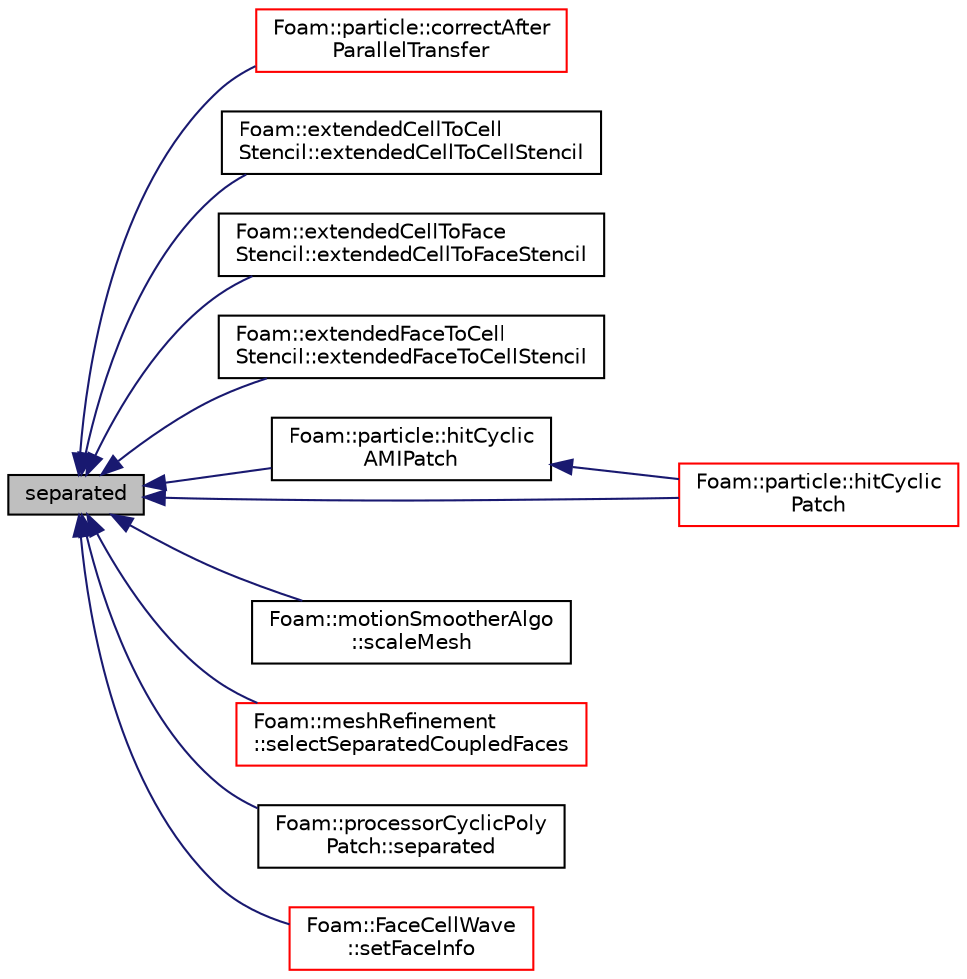 digraph "separated"
{
  bgcolor="transparent";
  edge [fontname="Helvetica",fontsize="10",labelfontname="Helvetica",labelfontsize="10"];
  node [fontname="Helvetica",fontsize="10",shape=record];
  rankdir="LR";
  Node1 [label="separated",height=0.2,width=0.4,color="black", fillcolor="grey75", style="filled", fontcolor="black"];
  Node1 -> Node2 [dir="back",color="midnightblue",fontsize="10",style="solid",fontname="Helvetica"];
  Node2 [label="Foam::particle::correctAfter\lParallelTransfer",height=0.2,width=0.4,color="red",URL="$a01813.html#abf3eaa39fbf239fede9c5c4af58c851d",tooltip="Convert processor patch addressing to the global equivalents. "];
  Node1 -> Node3 [dir="back",color="midnightblue",fontsize="10",style="solid",fontname="Helvetica"];
  Node3 [label="Foam::extendedCellToCell\lStencil::extendedCellToCellStencil",height=0.2,width=0.4,color="black",URL="$a00704.html#a8d6ebc776c41265c4fd45e05f0023e79",tooltip="Construct from mesh. "];
  Node1 -> Node4 [dir="back",color="midnightblue",fontsize="10",style="solid",fontname="Helvetica"];
  Node4 [label="Foam::extendedCellToFace\lStencil::extendedCellToFaceStencil",height=0.2,width=0.4,color="black",URL="$a00705.html#a431751fde0ad8697c8669dc89a4fd109",tooltip="Construct from mesh. "];
  Node1 -> Node5 [dir="back",color="midnightblue",fontsize="10",style="solid",fontname="Helvetica"];
  Node5 [label="Foam::extendedFaceToCell\lStencil::extendedFaceToCellStencil",height=0.2,width=0.4,color="black",URL="$a00711.html#a90f7fb44e65d3534ce8bf1e65141a3e0",tooltip="Construct from mesh. "];
  Node1 -> Node6 [dir="back",color="midnightblue",fontsize="10",style="solid",fontname="Helvetica"];
  Node6 [label="Foam::particle::hitCyclic\lAMIPatch",height=0.2,width=0.4,color="black",URL="$a01813.html#abaea6c8eb54b7d822b150b9aef01f181",tooltip="Overridable function to handle the particle hitting a cyclicAMIPatch. "];
  Node6 -> Node7 [dir="back",color="midnightblue",fontsize="10",style="solid",fontname="Helvetica"];
  Node7 [label="Foam::particle::hitCyclic\lPatch",height=0.2,width=0.4,color="red",URL="$a01813.html#a18d4a8f6e9443b58d4ba678034d03d19",tooltip="Overridable function to handle the particle hitting a cyclicPatch. "];
  Node1 -> Node7 [dir="back",color="midnightblue",fontsize="10",style="solid",fontname="Helvetica"];
  Node1 -> Node8 [dir="back",color="midnightblue",fontsize="10",style="solid",fontname="Helvetica"];
  Node8 [label="Foam::motionSmootherAlgo\l::scaleMesh",height=0.2,width=0.4,color="black",URL="$a01565.html#a32bff44040e6dbc2f185cba89bcacd6d",tooltip="Move mesh with externally provided mesh constraints. "];
  Node1 -> Node9 [dir="back",color="midnightblue",fontsize="10",style="solid",fontname="Helvetica"];
  Node9 [label="Foam::meshRefinement\l::selectSeparatedCoupledFaces",height=0.2,width=0.4,color="red",URL="$a01503.html#ab349aee1fc4704d27b926f9afececfd7",tooltip="Select coupled faces that are not collocated. "];
  Node1 -> Node10 [dir="back",color="midnightblue",fontsize="10",style="solid",fontname="Helvetica"];
  Node10 [label="Foam::processorCyclicPoly\lPatch::separated",height=0.2,width=0.4,color="black",URL="$a02023.html#ae5833a85d0c917be6dea70be00866124",tooltip="Are the planes separated. "];
  Node1 -> Node11 [dir="back",color="midnightblue",fontsize="10",style="solid",fontname="Helvetica"];
  Node11 [label="Foam::FaceCellWave\l::setFaceInfo",height=0.2,width=0.4,color="red",URL="$a00730.html#a4dfc64d9c6a80650006ac5ab728f95b0",tooltip="Set initial changed faces. "];
}
